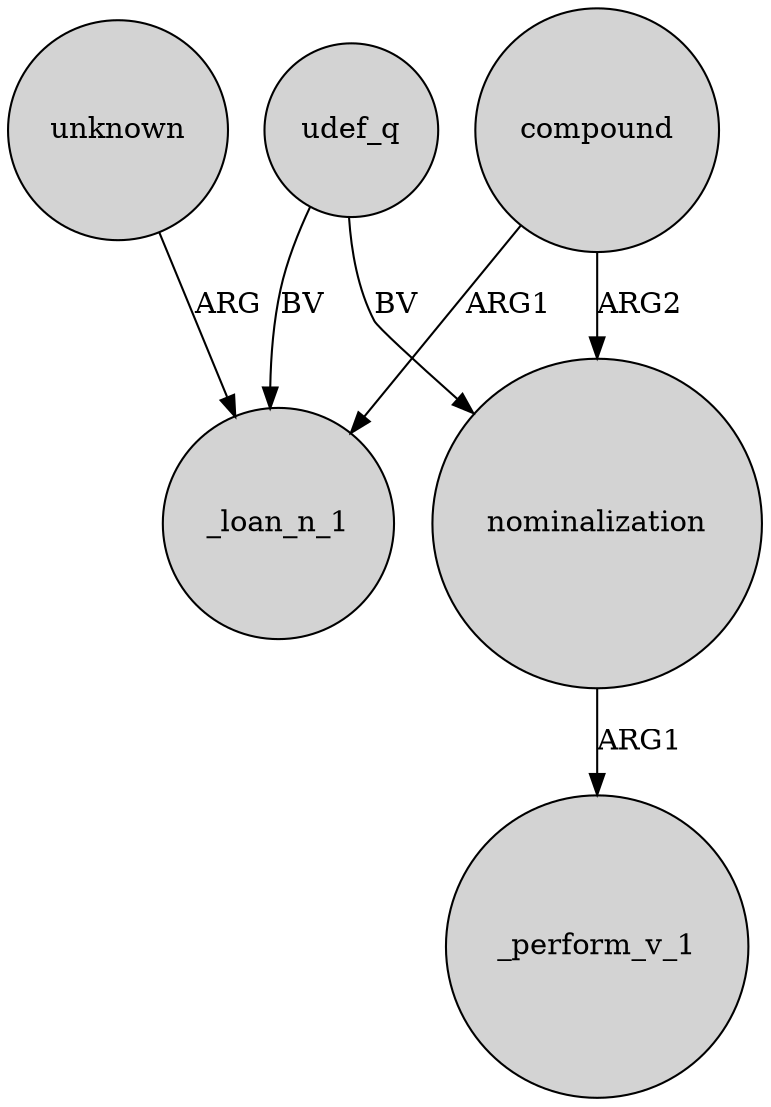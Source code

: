 digraph {
	node [shape=circle style=filled]
	nominalization -> _perform_v_1 [label=ARG1]
	compound -> nominalization [label=ARG2]
	unknown -> _loan_n_1 [label=ARG]
	udef_q -> nominalization [label=BV]
	udef_q -> _loan_n_1 [label=BV]
	compound -> _loan_n_1 [label=ARG1]
}
